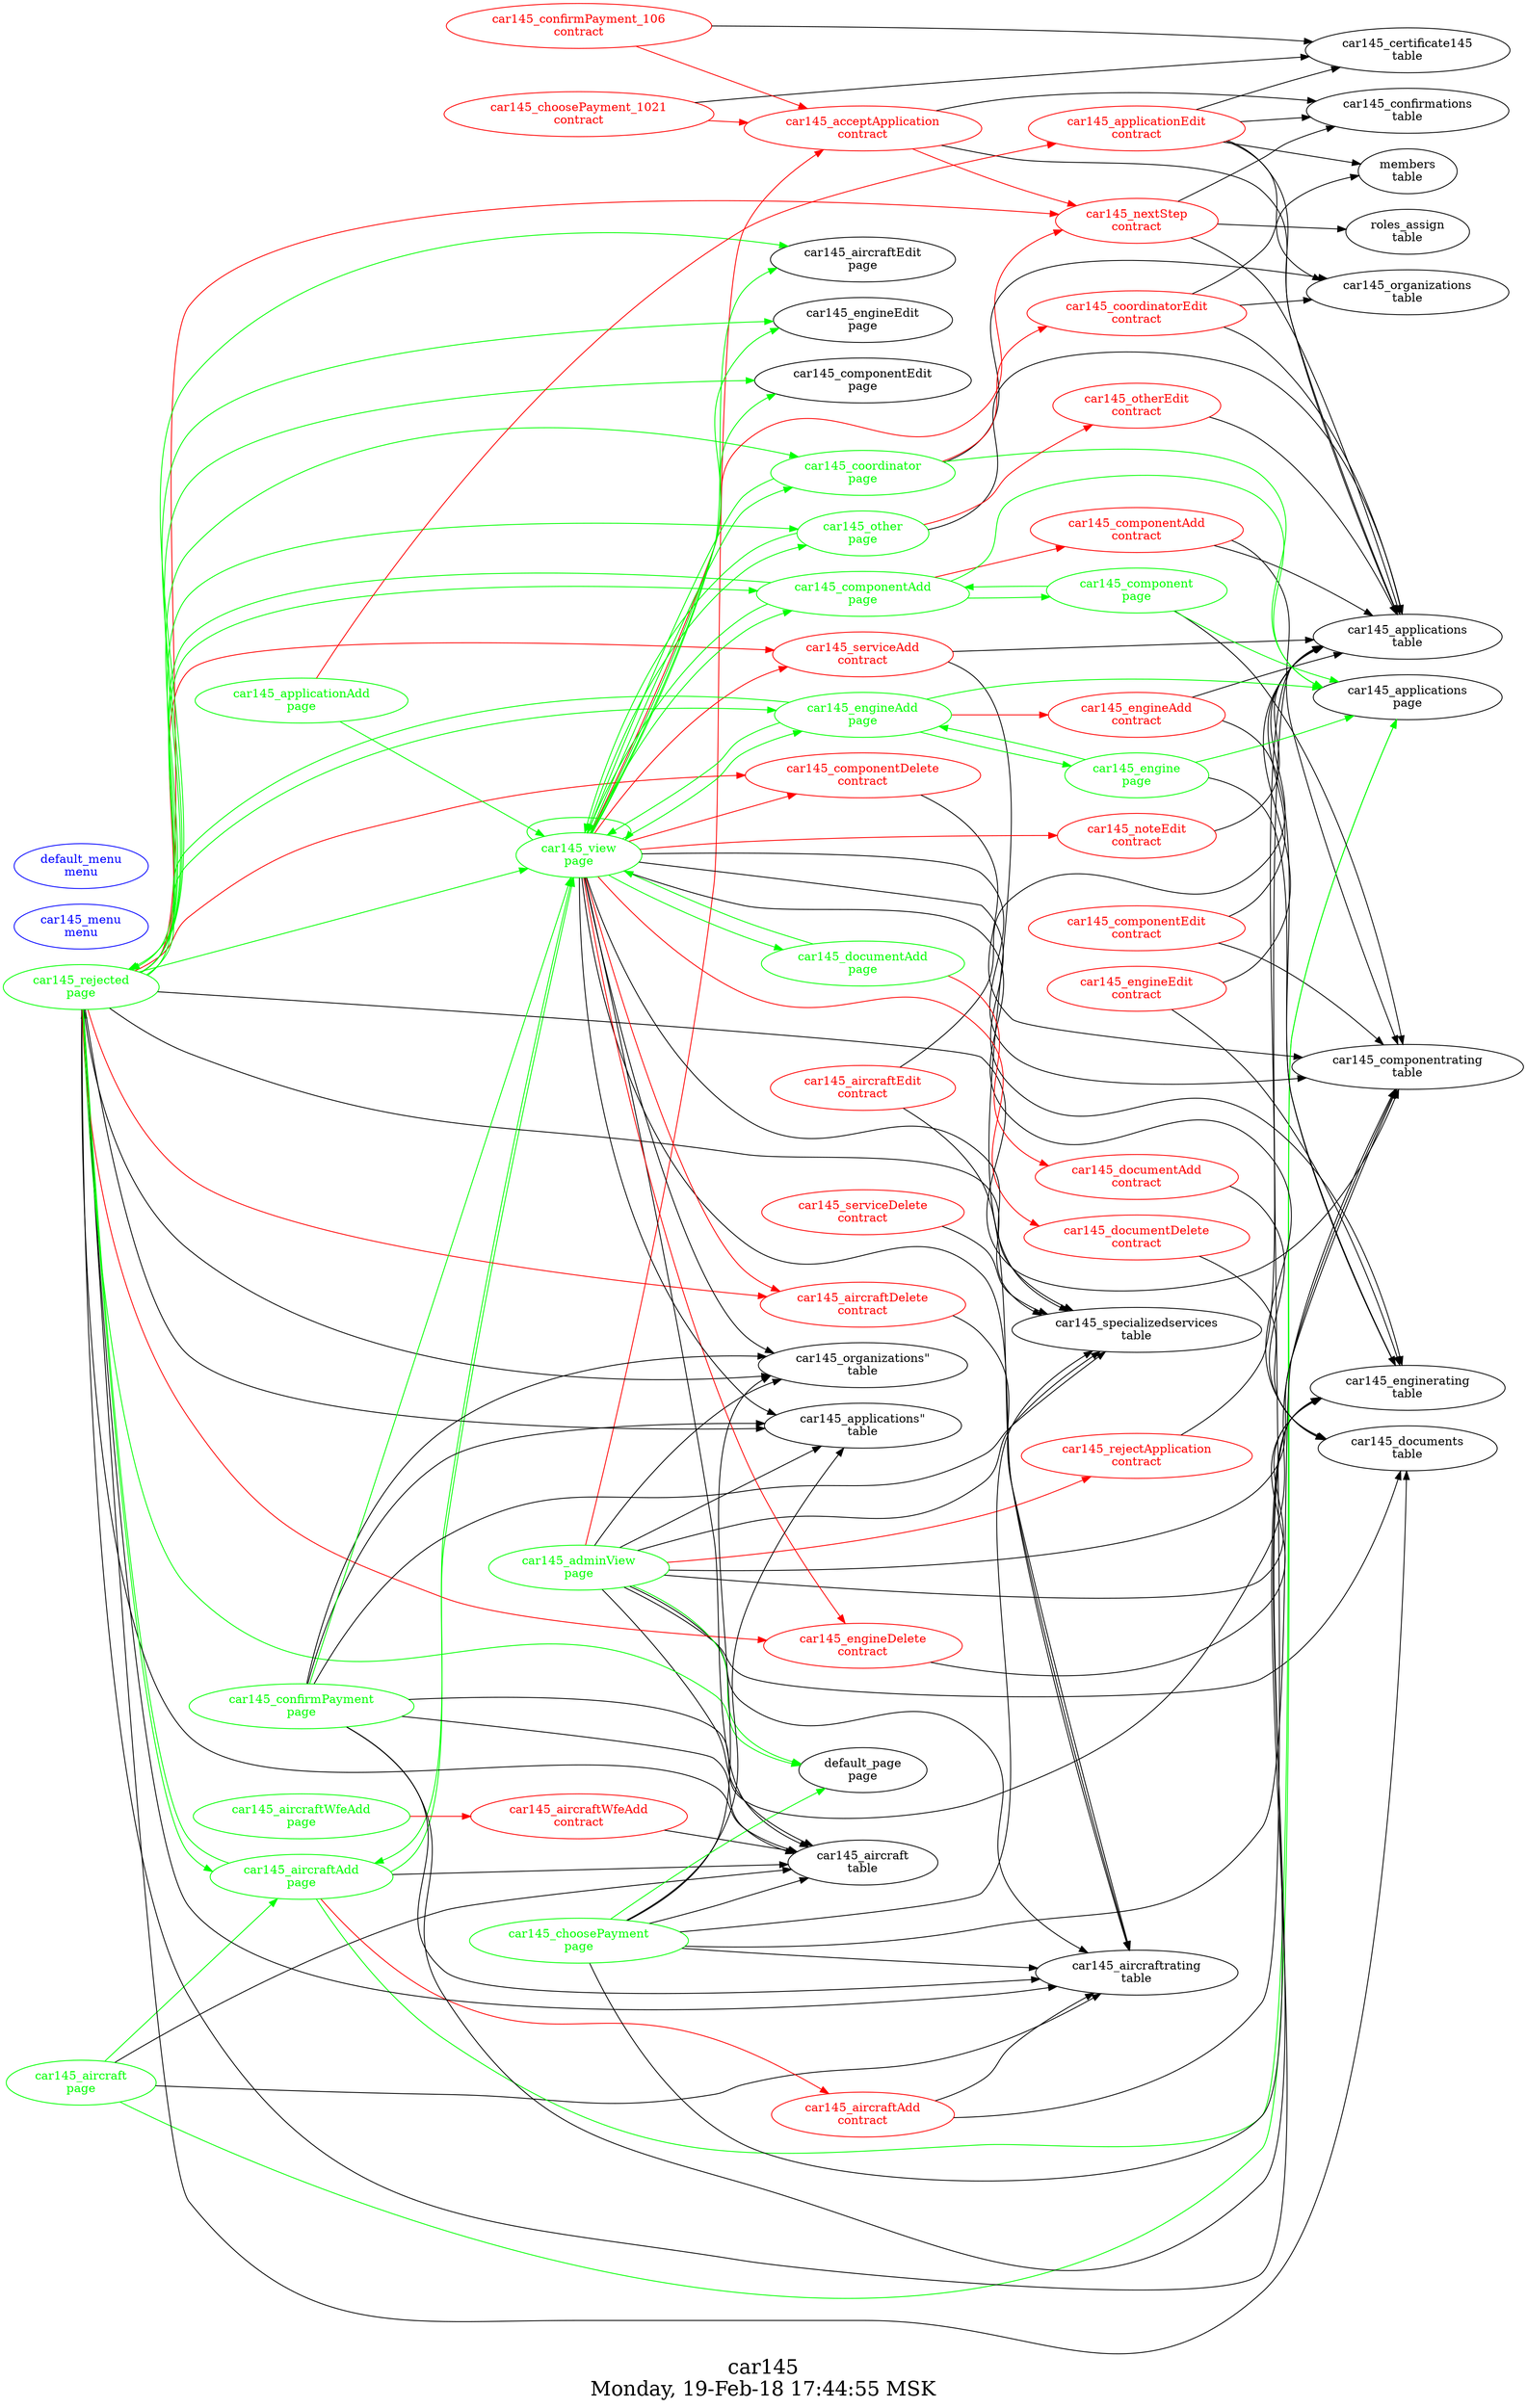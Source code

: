 digraph G {
fontsize="24.0";
label="car145\nMonday, 19-Feb-18 17:44:55 MSK";
rankdir=LR;
"car145_acceptApplication\ncontract" -> "car145_nextStep\ncontract"  [ color=red ]
"car145_acceptApplication\ncontract" -> "car145_confirmations\ntable"  [ color="" ]
"car145_acceptApplication\ncontract" -> "car145_applications\ntable"  [ color="" ]
"car145_acceptApplication\ncontract" [color=red, fontcolor=red, group=car];
"car145_aircraftAdd\ncontract" -> "car145_aircraftrating\ntable"  [ color="" ]
"car145_aircraftAdd\ncontract" -> "car145_applications\ntable"  [ color="" ]
"car145_aircraftAdd\ncontract" [color=red, fontcolor=red, group=car];
"car145_aircraftDelete\ncontract" -> "car145_aircraftrating\ntable"  [ color="" ]
"car145_aircraftDelete\ncontract" [color=red, fontcolor=red, group=car];
"car145_aircraftEdit\ncontract" -> "car145_aircraftrating\ntable"  [ color="" ]
"car145_aircraftEdit\ncontract" -> "car145_applications\ntable"  [ color="" ]
"car145_aircraftEdit\ncontract" [color=red, fontcolor=red, group=car];
"car145_aircraftWfeAdd\ncontract" -> "car145_aircraft\ntable"  [ color="" ]
"car145_aircraftWfeAdd\ncontract" [color=red, fontcolor=red, group=car];
"car145_applicationEdit\ncontract" -> "members\ntable"  [ color="" ]
"car145_applicationEdit\ncontract" -> "car145_organizations\ntable"  [ color="" ]
"car145_applicationEdit\ncontract" -> "car145_applications\ntable"  [ color="" ]
"car145_applicationEdit\ncontract" -> "car145_certificate145\ntable"  [ color="" ]
"car145_applicationEdit\ncontract" -> "car145_confirmations\ntable"  [ color="" ]
"car145_applicationEdit\ncontract" [color=red, fontcolor=red, group=car];
"car145_choosePayment_1021\ncontract" -> "car145_acceptApplication\ncontract"  [ color=red ]
"car145_choosePayment_1021\ncontract" -> "car145_certificate145\ntable"  [ color="" ]
"car145_choosePayment_1021\ncontract" [color=red, fontcolor=red, group=car];
"car145_componentAdd\ncontract" -> "car145_componentrating\ntable"  [ color="" ]
"car145_componentAdd\ncontract" -> "car145_applications\ntable"  [ color="" ]
"car145_componentAdd\ncontract" [color=red, fontcolor=red, group=car];
"car145_componentDelete\ncontract" -> "car145_componentrating\ntable"  [ color="" ]
"car145_componentDelete\ncontract" [color=red, fontcolor=red, group=car];
"car145_componentEdit\ncontract" -> "car145_componentrating\ntable"  [ color="" ]
"car145_componentEdit\ncontract" -> "car145_applications\ntable"  [ color="" ]
"car145_componentEdit\ncontract" [color=red, fontcolor=red, group=car];
"car145_confirmPayment_106\ncontract" -> "car145_acceptApplication\ncontract"  [ color=red ]
"car145_confirmPayment_106\ncontract" -> "car145_certificate145\ntable"  [ color="" ]
"car145_confirmPayment_106\ncontract" [color=red, fontcolor=red, group=car];
"car145_coordinatorEdit\ncontract" -> "members\ntable"  [ color="" ]
"car145_coordinatorEdit\ncontract" -> "car145_organizations\ntable"  [ color="" ]
"car145_coordinatorEdit\ncontract" -> "car145_applications\ntable"  [ color="" ]
"car145_coordinatorEdit\ncontract" [color=red, fontcolor=red, group=car];
"car145_documentAdd\ncontract" -> "car145_documents\ntable"  [ color="" ]
"car145_documentAdd\ncontract" [color=red, fontcolor=red, group=car];
"car145_documentDelete\ncontract" -> "car145_documents\ntable"  [ color="" ]
"car145_documentDelete\ncontract" [color=red, fontcolor=red, group=car];
"car145_engineAdd\ncontract" -> "car145_enginerating\ntable"  [ color="" ]
"car145_engineAdd\ncontract" -> "car145_applications\ntable"  [ color="" ]
"car145_engineAdd\ncontract" [color=red, fontcolor=red, group=car];
"car145_engineDelete\ncontract" -> "car145_enginerating\ntable"  [ color="" ]
"car145_engineDelete\ncontract" [color=red, fontcolor=red, group=car];
"car145_engineEdit\ncontract" -> "car145_enginerating\ntable"  [ color="" ]
"car145_engineEdit\ncontract" -> "car145_applications\ntable"  [ color="" ]
"car145_engineEdit\ncontract" [color=red, fontcolor=red, group=car];
"car145_nextStep\ncontract" -> "car145_confirmations\ntable"  [ color="" ]
"car145_nextStep\ncontract" -> "roles_assign\ntable"  [ color="" ]
"car145_nextStep\ncontract" -> "car145_applications\ntable"  [ color="" ]
"car145_nextStep\ncontract" [color=red, fontcolor=red, group=car];
"car145_noteEdit\ncontract" -> "car145_applications\ntable"  [ color="" ]
"car145_noteEdit\ncontract" [color=red, fontcolor=red, group=car];
"car145_otherEdit\ncontract" -> "car145_applications\ntable"  [ color="" ]
"car145_otherEdit\ncontract" [color=red, fontcolor=red, group=car];
"car145_rejectApplication\ncontract" -> "car145_applications\ntable"  [ color="" ]
"car145_rejectApplication\ncontract" [color=red, fontcolor=red, group=car];
"car145_serviceAdd\ncontract" -> "car145_specializedservices\ntable"  [ color="" ]
"car145_serviceAdd\ncontract" -> "car145_applications\ntable"  [ color="" ]
"car145_serviceAdd\ncontract" [color=red, fontcolor=red, group=car];
"car145_serviceDelete\ncontract" -> "car145_specializedservices\ntable"  [ color="" ]
"car145_serviceDelete\ncontract" [color=red, fontcolor=red, group=car];
"car145_menu\nmenu" [color=blue, fontcolor=blue, group=car];
"default_menu\nmenu" [color=blue, fontcolor=blue, group=default];
"car145_adminView\npage" -> "car145_acceptApplication\ncontract"  [ color=red ]
"car145_adminView\npage" -> "car145_rejectApplication\ncontract"  [ color=red ]
"car145_adminView\npage" -> "car145_applications\"\ntable"  [ color="" ]
"car145_adminView\npage" -> "car145_organizations\"\ntable"  [ color="" ]
"car145_adminView\npage" -> "car145_aircraftrating\ntable"  [ color="" ]
"car145_adminView\npage" -> "car145_aircraft\ntable"  [ color="" ]
"car145_adminView\npage" -> "car145_enginerating\ntable"  [ color="" ]
"car145_adminView\npage" -> "car145_componentrating\ntable"  [ color="" ]
"car145_adminView\npage" -> "car145_specializedservices\ntable"  [ color="" ]
"car145_adminView\npage" -> "car145_documents\ntable"  [ color="" ]
"car145_adminView\npage" -> "default_page\npage"  [ color=green ]
"car145_adminView\npage" [color=green, fontcolor=green, group=car];
"car145_aircraft\npage" -> "car145_aircraftrating\ntable"  [ color="" ]
"car145_aircraft\npage" -> "car145_aircraft\ntable"  [ color="" ]
"car145_aircraft\npage" -> "car145_applications\npage"  [ color=green ]
"car145_aircraft\npage" -> "car145_aircraftAdd\npage"  [ color=green ]
"car145_aircraft\npage" [color=green, fontcolor=green, group=car];
"car145_aircraftAdd\npage" -> "car145_aircraftAdd\ncontract"  [ color=red ]
"car145_aircraftAdd\npage" -> "car145_aircraft\ntable"  [ color="" ]
"car145_aircraftAdd\npage" -> "car145_applications\npage"  [ color=green ]
"car145_aircraftAdd\npage" -> "car145_rejected\npage"  [ color=green ]
"car145_aircraftAdd\npage" -> "car145_view\npage"  [ color=green ]
"car145_aircraftAdd\npage" [color=green, fontcolor=green, group=car];
"car145_aircraftWfeAdd\npage" -> "car145_aircraftWfeAdd\ncontract"  [ color=red ]
"car145_aircraftWfeAdd\npage" [color=green, fontcolor=green, group=car];
"car145_applicationAdd\npage" -> "car145_applicationEdit\ncontract"  [ color=red ]
"car145_applicationAdd\npage" -> "car145_view\npage"  [ color=green ]
"car145_applicationAdd\npage" [color=green, fontcolor=green, group=car];
"car145_choosePayment\npage" -> "car145_applications\"\ntable"  [ color="" ]
"car145_choosePayment\npage" -> "car145_organizations\"\ntable"  [ color="" ]
"car145_choosePayment\npage" -> "car145_aircraftrating\ntable"  [ color="" ]
"car145_choosePayment\npage" -> "car145_aircraft\ntable"  [ color="" ]
"car145_choosePayment\npage" -> "car145_enginerating\ntable"  [ color="" ]
"car145_choosePayment\npage" -> "car145_componentrating\ntable"  [ color="" ]
"car145_choosePayment\npage" -> "car145_specializedservices\ntable"  [ color="" ]
"car145_choosePayment\npage" -> "default_page\npage"  [ color=green ]
"car145_choosePayment\npage" [color=green, fontcolor=green, group=car];
"car145_component\npage" -> "car145_componentrating\ntable"  [ color="" ]
"car145_component\npage" -> "car145_applications\npage"  [ color=green ]
"car145_component\npage" -> "car145_componentAdd\npage"  [ color=green ]
"car145_component\npage" [color=green, fontcolor=green, group=car];
"car145_componentAdd\npage" -> "car145_componentAdd\ncontract"  [ color=red ]
"car145_componentAdd\npage" -> "car145_applications\npage"  [ color=green ]
"car145_componentAdd\npage" -> "car145_component\npage"  [ color=green ]
"car145_componentAdd\npage" -> "car145_rejected\npage"  [ color=green ]
"car145_componentAdd\npage" -> "car145_view\npage"  [ color=green ]
"car145_componentAdd\npage" [color=green, fontcolor=green, group=car];
"car145_confirmPayment\npage" -> "car145_applications\"\ntable"  [ color="" ]
"car145_confirmPayment\npage" -> "car145_organizations\"\ntable"  [ color="" ]
"car145_confirmPayment\npage" -> "car145_aircraftrating\ntable"  [ color="" ]
"car145_confirmPayment\npage" -> "car145_aircraft\ntable"  [ color="" ]
"car145_confirmPayment\npage" -> "car145_enginerating\ntable"  [ color="" ]
"car145_confirmPayment\npage" -> "car145_componentrating\ntable"  [ color="" ]
"car145_confirmPayment\npage" -> "car145_specializedservices\ntable"  [ color="" ]
"car145_confirmPayment\npage" -> "car145_view\npage"  [ color=green ]
"car145_confirmPayment\npage" [color=green, fontcolor=green, group=car];
"car145_coordinator\npage" -> "car145_coordinatorEdit\ncontract"  [ color=red ]
"car145_coordinator\npage" -> "car145_organizations\ntable"  [ color="" ]
"car145_coordinator\npage" -> "car145_applications\npage"  [ color=green ]
"car145_coordinator\npage" -> "car145_view\npage"  [ color=green ]
"car145_coordinator\npage" [color=green, fontcolor=green, group=car];
"car145_documentAdd\npage" -> "car145_documentAdd\ncontract"  [ color=red ]
"car145_documentAdd\npage" -> "car145_view\npage"  [ color=green ]
"car145_documentAdd\npage" [color=green, fontcolor=green, group=car];
"car145_engine\npage" -> "car145_enginerating\ntable"  [ color="" ]
"car145_engine\npage" -> "car145_applications\npage"  [ color=green ]
"car145_engine\npage" -> "car145_engineAdd\npage"  [ color=green ]
"car145_engine\npage" [color=green, fontcolor=green, group=car];
"car145_engineAdd\npage" -> "car145_engineAdd\ncontract"  [ color=red ]
"car145_engineAdd\npage" -> "car145_applications\npage"  [ color=green ]
"car145_engineAdd\npage" -> "car145_engine\npage"  [ color=green ]
"car145_engineAdd\npage" -> "car145_rejected\npage"  [ color=green ]
"car145_engineAdd\npage" -> "car145_view\npage"  [ color=green ]
"car145_engineAdd\npage" [color=green, fontcolor=green, group=car];
"car145_other\npage" -> "car145_otherEdit\ncontract"  [ color=red ]
"car145_other\npage" -> "car145_applications\ntable"  [ color="" ]
"car145_other\npage" -> "car145_view\npage"  [ color=green ]
"car145_other\npage" [color=green, fontcolor=green, group=car];
"car145_rejected\npage" -> "car145_aircraftDelete\ncontract"  [ color=red ]
"car145_rejected\npage" -> "car145_engineDelete\ncontract"  [ color=red ]
"car145_rejected\npage" -> "car145_componentDelete\ncontract"  [ color=red ]
"car145_rejected\npage" -> "car145_serviceAdd\ncontract"  [ color=red ]
"car145_rejected\npage" -> "car145_nextStep\ncontract"  [ color=red ]
"car145_rejected\npage" -> "car145_applications\"\ntable"  [ color="" ]
"car145_rejected\npage" -> "car145_organizations\"\ntable"  [ color="" ]
"car145_rejected\npage" -> "car145_aircraftrating\ntable"  [ color="" ]
"car145_rejected\npage" -> "car145_aircraft\ntable"  [ color="" ]
"car145_rejected\npage" -> "car145_enginerating\ntable"  [ color="" ]
"car145_rejected\npage" -> "car145_componentrating\ntable"  [ color="" ]
"car145_rejected\npage" -> "car145_specializedservices\ntable"  [ color="" ]
"car145_rejected\npage" -> "car145_documents\ntable"  [ color="" ]
"car145_rejected\npage" -> "car145_coordinator\npage"  [ color=green ]
"car145_rejected\npage" -> "car145_aircraftEdit\npage"  [ color=green ]
"car145_rejected\npage" -> "car145_aircraftAdd\npage"  [ color=green ]
"car145_rejected\npage" -> "car145_engineEdit\npage"  [ color=green ]
"car145_rejected\npage" -> "car145_engineAdd\npage"  [ color=green ]
"car145_rejected\npage" -> "car145_componentEdit\npage"  [ color=green ]
"car145_rejected\npage" -> "car145_componentAdd\npage"  [ color=green ]
"car145_rejected\npage" -> "car145_view\npage"  [ color=green ]
"car145_rejected\npage" -> "car145_other\npage"  [ color=green ]
"car145_rejected\npage" -> "default_page\npage"  [ color=green ]
"car145_rejected\npage" [color=green, fontcolor=green, group=car];
"car145_view\npage" -> "car145_aircraftDelete\ncontract"  [ color=red ]
"car145_view\npage" -> "car145_engineDelete\ncontract"  [ color=red ]
"car145_view\npage" -> "car145_componentDelete\ncontract"  [ color=red ]
"car145_view\npage" -> "car145_serviceAdd\ncontract"  [ color=red ]
"car145_view\npage" -> "car145_documentDelete\ncontract"  [ color=red ]
"car145_view\npage" -> "car145_noteEdit\ncontract"  [ color=red ]
"car145_view\npage" -> "car145_nextStep\ncontract"  [ color=red ]
"car145_view\npage" -> "car145_applications\"\ntable"  [ color="" ]
"car145_view\npage" -> "car145_organizations\"\ntable"  [ color="" ]
"car145_view\npage" -> "car145_aircraftrating\ntable"  [ color="" ]
"car145_view\npage" -> "car145_aircraft\ntable"  [ color="" ]
"car145_view\npage" -> "car145_enginerating\ntable"  [ color="" ]
"car145_view\npage" -> "car145_componentrating\ntable"  [ color="" ]
"car145_view\npage" -> "car145_specializedservices\ntable"  [ color="" ]
"car145_view\npage" -> "car145_documents\ntable"  [ color="" ]
"car145_view\npage" -> "car145_coordinator\npage"  [ color=green ]
"car145_view\npage" -> "car145_aircraftEdit\npage"  [ color=green ]
"car145_view\npage" -> "car145_aircraftAdd\npage"  [ color=green ]
"car145_view\npage" -> "car145_engineEdit\npage"  [ color=green ]
"car145_view\npage" -> "car145_engineAdd\npage"  [ color=green ]
"car145_view\npage" -> "car145_componentEdit\npage"  [ color=green ]
"car145_view\npage" -> "car145_componentAdd\npage"  [ color=green ]
"car145_view\npage" -> "car145_view\npage"  [ color=green ]
"car145_view\npage" -> "car145_other\npage"  [ color=green ]
"car145_view\npage" -> "car145_documentAdd\npage"  [ color=green ]
"car145_view\npage" [color=green, fontcolor=green, group=car];
"car145_aircraft\ntable" [color="", fontcolor="", group=car];
"car145_aircraftrating\ntable" [color="", fontcolor="", group=car];
"car145_applications\ntable" [color="", fontcolor="", group=car];
"car145_certificate145\ntable" [color="", fontcolor="", group=car];
"car145_componentrating\ntable" [color="", fontcolor="", group=car];
"car145_confirmations\ntable" [color="", fontcolor="", group=car];
"car145_documents\ntable" [color="", fontcolor="", group=car];
"car145_enginerating\ntable" [color="", fontcolor="", group=car];
"car145_organizations\ntable" [color="", fontcolor="", group=car];
"car145_specializedservices\ntable" [color="", fontcolor="", group=car];
}
